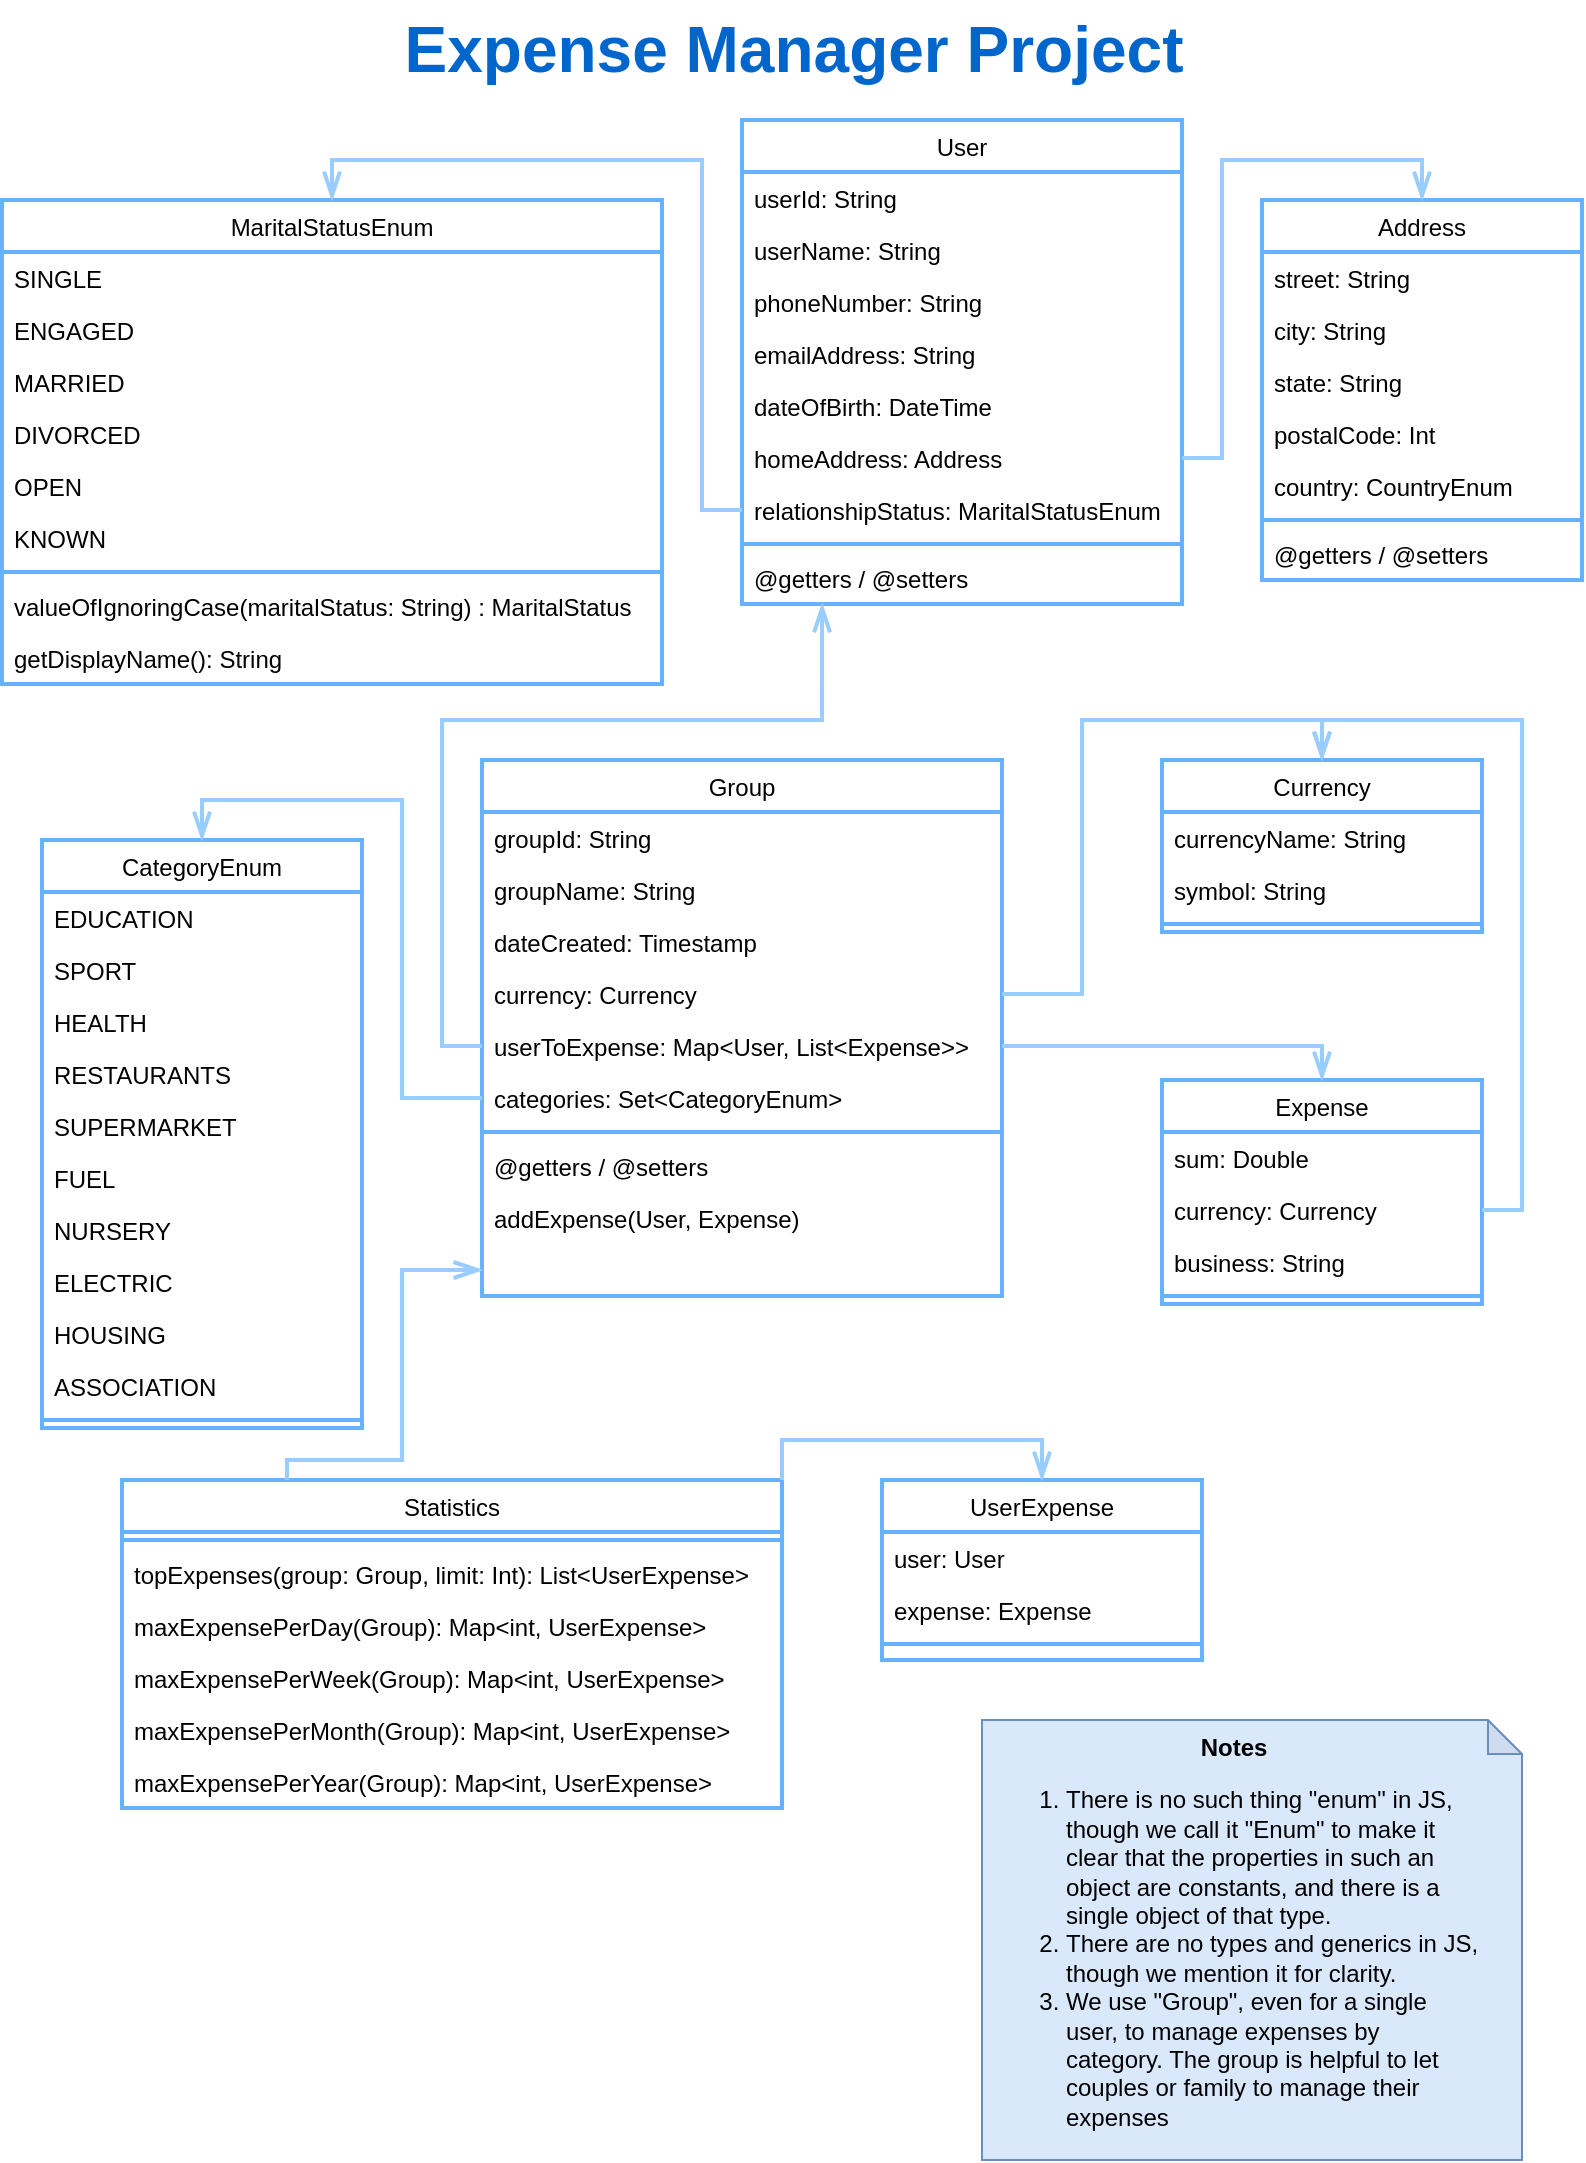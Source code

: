 <mxfile version="14.9.4" type="device"><diagram id="C5RBs43oDa-KdzZeNtuy" name="Page-1"><mxGraphModel dx="1422" dy="762" grid="1" gridSize="10" guides="1" tooltips="1" connect="1" arrows="1" fold="1" page="1" pageScale="1" pageWidth="827" pageHeight="1169" math="0" shadow="0"><root><mxCell id="WIyWlLk6GJQsqaUBKTNV-0"/><mxCell id="WIyWlLk6GJQsqaUBKTNV-1" parent="WIyWlLk6GJQsqaUBKTNV-0"/><mxCell id="zkfFHV4jXpPFQw0GAbJ--0" value="User" style="swimlane;fontStyle=0;align=center;verticalAlign=top;childLayout=stackLayout;horizontal=1;startSize=26;horizontalStack=0;resizeParent=1;resizeLast=0;collapsible=1;marginBottom=0;rounded=0;shadow=0;strokeWidth=2;strokeColor=#66B2FF;" parent="WIyWlLk6GJQsqaUBKTNV-1" vertex="1"><mxGeometry x="389" y="100" width="220" height="242" as="geometry"><mxRectangle x="230" y="140" width="160" height="26" as="alternateBounds"/></mxGeometry></mxCell><mxCell id="zkfFHV4jXpPFQw0GAbJ--1" value="userId: String" style="text;align=left;verticalAlign=top;spacingLeft=4;spacingRight=4;overflow=hidden;rotatable=0;points=[[0,0.5],[1,0.5]];portConstraint=eastwest;" parent="zkfFHV4jXpPFQw0GAbJ--0" vertex="1"><mxGeometry y="26" width="220" height="26" as="geometry"/></mxCell><mxCell id="68LE2zgEi4ly3qIG1jDK-1" value="userName: String" style="text;align=left;verticalAlign=top;spacingLeft=4;spacingRight=4;overflow=hidden;rotatable=0;points=[[0,0.5],[1,0.5]];portConstraint=eastwest;" vertex="1" parent="zkfFHV4jXpPFQw0GAbJ--0"><mxGeometry y="52" width="220" height="26" as="geometry"/></mxCell><mxCell id="zkfFHV4jXpPFQw0GAbJ--2" value="phoneNumber: String" style="text;align=left;verticalAlign=top;spacingLeft=4;spacingRight=4;overflow=hidden;rotatable=0;points=[[0,0.5],[1,0.5]];portConstraint=eastwest;rounded=0;shadow=0;html=0;" parent="zkfFHV4jXpPFQw0GAbJ--0" vertex="1"><mxGeometry y="78" width="220" height="26" as="geometry"/></mxCell><mxCell id="zkfFHV4jXpPFQw0GAbJ--3" value="emailAddress: String" style="text;align=left;verticalAlign=top;spacingLeft=4;spacingRight=4;overflow=hidden;rotatable=0;points=[[0,0.5],[1,0.5]];portConstraint=eastwest;rounded=0;shadow=0;html=0;" parent="zkfFHV4jXpPFQw0GAbJ--0" vertex="1"><mxGeometry y="104" width="220" height="26" as="geometry"/></mxCell><mxCell id="68LE2zgEi4ly3qIG1jDK-33" value="dateOfBirth: DateTime" style="text;align=left;verticalAlign=top;spacingLeft=4;spacingRight=4;overflow=hidden;rotatable=0;points=[[0,0.5],[1,0.5]];portConstraint=eastwest;rounded=0;shadow=0;html=0;" vertex="1" parent="zkfFHV4jXpPFQw0GAbJ--0"><mxGeometry y="130" width="220" height="26" as="geometry"/></mxCell><mxCell id="68LE2zgEi4ly3qIG1jDK-4" value="homeAddress: Address" style="text;align=left;verticalAlign=top;spacingLeft=4;spacingRight=4;overflow=hidden;rotatable=0;points=[[0,0.5],[1,0.5]];portConstraint=eastwest;rounded=0;shadow=0;html=0;" vertex="1" parent="zkfFHV4jXpPFQw0GAbJ--0"><mxGeometry y="156" width="220" height="26" as="geometry"/></mxCell><mxCell id="68LE2zgEi4ly3qIG1jDK-2" value="relationshipStatus: MaritalStatusEnum" style="text;align=left;verticalAlign=top;spacingLeft=4;spacingRight=4;overflow=hidden;rotatable=0;points=[[0,0.5],[1,0.5]];portConstraint=eastwest;rounded=0;shadow=0;html=0;" vertex="1" parent="zkfFHV4jXpPFQw0GAbJ--0"><mxGeometry y="182" width="220" height="26" as="geometry"/></mxCell><mxCell id="zkfFHV4jXpPFQw0GAbJ--4" value="" style="line;html=1;strokeWidth=2;align=left;verticalAlign=middle;spacingTop=-1;spacingLeft=3;spacingRight=3;rotatable=0;labelPosition=right;points=[];portConstraint=eastwest;strokeColor=#66B2FF;" parent="zkfFHV4jXpPFQw0GAbJ--0" vertex="1"><mxGeometry y="208" width="220" height="8" as="geometry"/></mxCell><mxCell id="zkfFHV4jXpPFQw0GAbJ--5" value="@getters / @setters" style="text;align=left;verticalAlign=top;spacingLeft=4;spacingRight=4;overflow=hidden;rotatable=0;points=[[0,0.5],[1,0.5]];portConstraint=eastwest;" parent="zkfFHV4jXpPFQw0GAbJ--0" vertex="1"><mxGeometry y="216" width="220" height="26" as="geometry"/></mxCell><mxCell id="zkfFHV4jXpPFQw0GAbJ--6" value="MaritalStatusEnum" style="swimlane;fontStyle=0;align=center;verticalAlign=top;childLayout=stackLayout;horizontal=1;startSize=26;horizontalStack=0;resizeParent=1;resizeLast=0;collapsible=1;marginBottom=0;rounded=0;shadow=0;strokeWidth=2;strokeColor=#66B2FF;" parent="WIyWlLk6GJQsqaUBKTNV-1" vertex="1"><mxGeometry x="19" y="140" width="330" height="242" as="geometry"><mxRectangle x="130" y="380" width="160" height="26" as="alternateBounds"/></mxGeometry></mxCell><mxCell id="zkfFHV4jXpPFQw0GAbJ--7" value="SINGLE" style="text;align=left;verticalAlign=top;spacingLeft=4;spacingRight=4;overflow=hidden;rotatable=0;points=[[0,0.5],[1,0.5]];portConstraint=eastwest;" parent="zkfFHV4jXpPFQw0GAbJ--6" vertex="1"><mxGeometry y="26" width="330" height="26" as="geometry"/></mxCell><mxCell id="zkfFHV4jXpPFQw0GAbJ--8" value="ENGAGED" style="text;align=left;verticalAlign=top;spacingLeft=4;spacingRight=4;overflow=hidden;rotatable=0;points=[[0,0.5],[1,0.5]];portConstraint=eastwest;rounded=0;shadow=0;html=0;" parent="zkfFHV4jXpPFQw0GAbJ--6" vertex="1"><mxGeometry y="52" width="330" height="26" as="geometry"/></mxCell><mxCell id="68LE2zgEi4ly3qIG1jDK-7" value="MARRIED" style="text;align=left;verticalAlign=top;spacingLeft=4;spacingRight=4;overflow=hidden;rotatable=0;points=[[0,0.5],[1,0.5]];portConstraint=eastwest;rounded=0;shadow=0;html=0;" vertex="1" parent="zkfFHV4jXpPFQw0GAbJ--6"><mxGeometry y="78" width="330" height="26" as="geometry"/></mxCell><mxCell id="68LE2zgEi4ly3qIG1jDK-8" value="DIVORCED" style="text;align=left;verticalAlign=top;spacingLeft=4;spacingRight=4;overflow=hidden;rotatable=0;points=[[0,0.5],[1,0.5]];portConstraint=eastwest;rounded=0;shadow=0;html=0;" vertex="1" parent="zkfFHV4jXpPFQw0GAbJ--6"><mxGeometry y="104" width="330" height="26" as="geometry"/></mxCell><mxCell id="68LE2zgEi4ly3qIG1jDK-9" value="OPEN" style="text;align=left;verticalAlign=top;spacingLeft=4;spacingRight=4;overflow=hidden;rotatable=0;points=[[0,0.5],[1,0.5]];portConstraint=eastwest;rounded=0;shadow=0;html=0;" vertex="1" parent="zkfFHV4jXpPFQw0GAbJ--6"><mxGeometry y="130" width="330" height="26" as="geometry"/></mxCell><mxCell id="68LE2zgEi4ly3qIG1jDK-10" value="KNOWN" style="text;align=left;verticalAlign=top;spacingLeft=4;spacingRight=4;overflow=hidden;rotatable=0;points=[[0,0.5],[1,0.5]];portConstraint=eastwest;rounded=0;shadow=0;html=0;" vertex="1" parent="zkfFHV4jXpPFQw0GAbJ--6"><mxGeometry y="156" width="330" height="26" as="geometry"/></mxCell><mxCell id="zkfFHV4jXpPFQw0GAbJ--9" value="" style="line;html=1;strokeWidth=2;align=left;verticalAlign=middle;spacingTop=-1;spacingLeft=3;spacingRight=3;rotatable=0;labelPosition=right;points=[];portConstraint=eastwest;strokeColor=#66B2FF;" parent="zkfFHV4jXpPFQw0GAbJ--6" vertex="1"><mxGeometry y="182" width="330" height="8" as="geometry"/></mxCell><mxCell id="68LE2zgEi4ly3qIG1jDK-6" value="valueOfIgnoringCase(maritalStatus: String) : MaritalStatus" style="text;align=left;verticalAlign=top;spacingLeft=4;spacingRight=4;overflow=hidden;rotatable=0;points=[[0,0.5],[1,0.5]];portConstraint=eastwest;rounded=0;shadow=0;html=0;" vertex="1" parent="zkfFHV4jXpPFQw0GAbJ--6"><mxGeometry y="190" width="330" height="26" as="geometry"/></mxCell><mxCell id="68LE2zgEi4ly3qIG1jDK-11" value="getDisplayName(): String" style="text;align=left;verticalAlign=top;spacingLeft=4;spacingRight=4;overflow=hidden;rotatable=0;points=[[0,0.5],[1,0.5]];portConstraint=eastwest;rounded=0;shadow=0;html=0;" vertex="1" parent="zkfFHV4jXpPFQw0GAbJ--6"><mxGeometry y="216" width="330" height="26" as="geometry"/></mxCell><mxCell id="zkfFHV4jXpPFQw0GAbJ--13" value="Currency" style="swimlane;fontStyle=0;align=center;verticalAlign=top;childLayout=stackLayout;horizontal=1;startSize=26;horizontalStack=0;resizeParent=1;resizeLast=0;collapsible=1;marginBottom=0;rounded=0;shadow=0;strokeWidth=2;strokeColor=#66B2FF;" parent="WIyWlLk6GJQsqaUBKTNV-1" vertex="1"><mxGeometry x="599" y="420" width="160" height="86" as="geometry"><mxRectangle x="340" y="380" width="170" height="26" as="alternateBounds"/></mxGeometry></mxCell><mxCell id="zkfFHV4jXpPFQw0GAbJ--14" value="currencyName: String" style="text;align=left;verticalAlign=top;spacingLeft=4;spacingRight=4;overflow=hidden;rotatable=0;points=[[0,0.5],[1,0.5]];portConstraint=eastwest;" parent="zkfFHV4jXpPFQw0GAbJ--13" vertex="1"><mxGeometry y="26" width="160" height="26" as="geometry"/></mxCell><mxCell id="68LE2zgEi4ly3qIG1jDK-22" value="symbol: String" style="text;align=left;verticalAlign=top;spacingLeft=4;spacingRight=4;overflow=hidden;rotatable=0;points=[[0,0.5],[1,0.5]];portConstraint=eastwest;" vertex="1" parent="zkfFHV4jXpPFQw0GAbJ--13"><mxGeometry y="52" width="160" height="26" as="geometry"/></mxCell><mxCell id="zkfFHV4jXpPFQw0GAbJ--15" value="" style="line;html=1;strokeWidth=2;align=left;verticalAlign=middle;spacingTop=-1;spacingLeft=3;spacingRight=3;rotatable=0;labelPosition=right;points=[];portConstraint=eastwest;strokeColor=#66B2FF;" parent="zkfFHV4jXpPFQw0GAbJ--13" vertex="1"><mxGeometry y="78" width="160" height="8" as="geometry"/></mxCell><mxCell id="zkfFHV4jXpPFQw0GAbJ--17" value="Address" style="swimlane;fontStyle=0;align=center;verticalAlign=top;childLayout=stackLayout;horizontal=1;startSize=26;horizontalStack=0;resizeParent=1;resizeLast=0;collapsible=1;marginBottom=0;rounded=0;shadow=0;strokeWidth=2;strokeColor=#66B2FF;" parent="WIyWlLk6GJQsqaUBKTNV-1" vertex="1"><mxGeometry x="649" y="140" width="160" height="190" as="geometry"><mxRectangle x="550" y="140" width="160" height="26" as="alternateBounds"/></mxGeometry></mxCell><mxCell id="zkfFHV4jXpPFQw0GAbJ--18" value="street: String" style="text;align=left;verticalAlign=top;spacingLeft=4;spacingRight=4;overflow=hidden;rotatable=0;points=[[0,0.5],[1,0.5]];portConstraint=eastwest;" parent="zkfFHV4jXpPFQw0GAbJ--17" vertex="1"><mxGeometry y="26" width="160" height="26" as="geometry"/></mxCell><mxCell id="zkfFHV4jXpPFQw0GAbJ--19" value="city: String" style="text;align=left;verticalAlign=top;spacingLeft=4;spacingRight=4;overflow=hidden;rotatable=0;points=[[0,0.5],[1,0.5]];portConstraint=eastwest;rounded=0;shadow=0;html=0;" parent="zkfFHV4jXpPFQw0GAbJ--17" vertex="1"><mxGeometry y="52" width="160" height="26" as="geometry"/></mxCell><mxCell id="zkfFHV4jXpPFQw0GAbJ--20" value="state: String" style="text;align=left;verticalAlign=top;spacingLeft=4;spacingRight=4;overflow=hidden;rotatable=0;points=[[0,0.5],[1,0.5]];portConstraint=eastwest;rounded=0;shadow=0;html=0;" parent="zkfFHV4jXpPFQw0GAbJ--17" vertex="1"><mxGeometry y="78" width="160" height="26" as="geometry"/></mxCell><mxCell id="zkfFHV4jXpPFQw0GAbJ--21" value="postalCode: Int" style="text;align=left;verticalAlign=top;spacingLeft=4;spacingRight=4;overflow=hidden;rotatable=0;points=[[0,0.5],[1,0.5]];portConstraint=eastwest;rounded=0;shadow=0;html=0;" parent="zkfFHV4jXpPFQw0GAbJ--17" vertex="1"><mxGeometry y="104" width="160" height="26" as="geometry"/></mxCell><mxCell id="zkfFHV4jXpPFQw0GAbJ--22" value="country: CountryEnum" style="text;align=left;verticalAlign=top;spacingLeft=4;spacingRight=4;overflow=hidden;rotatable=0;points=[[0,0.5],[1,0.5]];portConstraint=eastwest;rounded=0;shadow=0;html=0;" parent="zkfFHV4jXpPFQw0GAbJ--17" vertex="1"><mxGeometry y="130" width="160" height="26" as="geometry"/></mxCell><mxCell id="zkfFHV4jXpPFQw0GAbJ--23" value="" style="line;html=1;strokeWidth=2;align=left;verticalAlign=middle;spacingTop=-1;spacingLeft=3;spacingRight=3;rotatable=0;labelPosition=right;points=[];portConstraint=eastwest;strokeColor=#66B2FF;" parent="zkfFHV4jXpPFQw0GAbJ--17" vertex="1"><mxGeometry y="156" width="160" height="8" as="geometry"/></mxCell><mxCell id="zkfFHV4jXpPFQw0GAbJ--24" value="@getters / @setters" style="text;align=left;verticalAlign=top;spacingLeft=4;spacingRight=4;overflow=hidden;rotatable=0;points=[[0,0.5],[1,0.5]];portConstraint=eastwest;" parent="zkfFHV4jXpPFQw0GAbJ--17" vertex="1"><mxGeometry y="164" width="160" height="26" as="geometry"/></mxCell><mxCell id="68LE2zgEi4ly3qIG1jDK-5" style="edgeStyle=orthogonalEdgeStyle;rounded=0;orthogonalLoop=1;jettySize=auto;html=1;entryX=0.5;entryY=0;entryDx=0;entryDy=0;endArrow=openThin;endFill=0;endSize=10;strokeColor=#99CCFF;strokeWidth=2;" edge="1" parent="WIyWlLk6GJQsqaUBKTNV-1" source="68LE2zgEi4ly3qIG1jDK-4" target="zkfFHV4jXpPFQw0GAbJ--17"><mxGeometry relative="1" as="geometry"/></mxCell><mxCell id="68LE2zgEi4ly3qIG1jDK-13" style="edgeStyle=orthogonalEdgeStyle;rounded=0;orthogonalLoop=1;jettySize=auto;html=1;entryX=0.5;entryY=0;entryDx=0;entryDy=0;exitX=0;exitY=0.5;exitDx=0;exitDy=0;endArrow=openThin;endFill=0;endSize=10;strokeColor=#99CCFF;strokeWidth=2;" edge="1" parent="WIyWlLk6GJQsqaUBKTNV-1" source="68LE2zgEi4ly3qIG1jDK-2" target="zkfFHV4jXpPFQw0GAbJ--6"><mxGeometry relative="1" as="geometry"><mxPoint x="619" y="253" as="sourcePoint"/><mxPoint x="739" y="110" as="targetPoint"/></mxGeometry></mxCell><mxCell id="68LE2zgEi4ly3qIG1jDK-23" value="Group" style="swimlane;fontStyle=0;align=center;verticalAlign=top;childLayout=stackLayout;horizontal=1;startSize=26;horizontalStack=0;resizeParent=1;resizeLast=0;collapsible=1;marginBottom=0;rounded=0;shadow=0;strokeWidth=2;strokeColor=#66B2FF;" vertex="1" parent="WIyWlLk6GJQsqaUBKTNV-1"><mxGeometry x="259" y="420" width="260" height="268" as="geometry"><mxRectangle x="550" y="140" width="160" height="26" as="alternateBounds"/></mxGeometry></mxCell><mxCell id="68LE2zgEi4ly3qIG1jDK-24" value="groupId: String" style="text;align=left;verticalAlign=top;spacingLeft=4;spacingRight=4;overflow=hidden;rotatable=0;points=[[0,0.5],[1,0.5]];portConstraint=eastwest;" vertex="1" parent="68LE2zgEi4ly3qIG1jDK-23"><mxGeometry y="26" width="260" height="26" as="geometry"/></mxCell><mxCell id="68LE2zgEi4ly3qIG1jDK-25" value="groupName: String" style="text;align=left;verticalAlign=top;spacingLeft=4;spacingRight=4;overflow=hidden;rotatable=0;points=[[0,0.5],[1,0.5]];portConstraint=eastwest;rounded=0;shadow=0;html=0;" vertex="1" parent="68LE2zgEi4ly3qIG1jDK-23"><mxGeometry y="52" width="260" height="26" as="geometry"/></mxCell><mxCell id="68LE2zgEi4ly3qIG1jDK-26" value="dateCreated: Timestamp" style="text;align=left;verticalAlign=top;spacingLeft=4;spacingRight=4;overflow=hidden;rotatable=0;points=[[0,0.5],[1,0.5]];portConstraint=eastwest;rounded=0;shadow=0;html=0;" vertex="1" parent="68LE2zgEi4ly3qIG1jDK-23"><mxGeometry y="78" width="260" height="26" as="geometry"/></mxCell><mxCell id="68LE2zgEi4ly3qIG1jDK-27" value="currency: Currency" style="text;align=left;verticalAlign=top;spacingLeft=4;spacingRight=4;overflow=hidden;rotatable=0;points=[[0,0.5],[1,0.5]];portConstraint=eastwest;rounded=0;shadow=0;html=0;" vertex="1" parent="68LE2zgEi4ly3qIG1jDK-23"><mxGeometry y="104" width="260" height="26" as="geometry"/></mxCell><mxCell id="68LE2zgEi4ly3qIG1jDK-31" value="userToExpense: Map&lt;User, List&lt;Expense&gt;&gt;" style="text;align=left;verticalAlign=top;spacingLeft=4;spacingRight=4;overflow=hidden;rotatable=0;points=[[0,0.5],[1,0.5]];portConstraint=eastwest;rounded=0;shadow=0;html=0;" vertex="1" parent="68LE2zgEi4ly3qIG1jDK-23"><mxGeometry y="130" width="260" height="26" as="geometry"/></mxCell><mxCell id="68LE2zgEi4ly3qIG1jDK-32" value="categories: Set&lt;CategoryEnum&gt;" style="text;align=left;verticalAlign=top;spacingLeft=4;spacingRight=4;overflow=hidden;rotatable=0;points=[[0,0.5],[1,0.5]];portConstraint=eastwest;rounded=0;shadow=0;html=0;" vertex="1" parent="68LE2zgEi4ly3qIG1jDK-23"><mxGeometry y="156" width="260" height="26" as="geometry"/></mxCell><mxCell id="68LE2zgEi4ly3qIG1jDK-29" value="" style="line;html=1;strokeWidth=2;align=left;verticalAlign=middle;spacingTop=-1;spacingLeft=3;spacingRight=3;rotatable=0;labelPosition=right;points=[];portConstraint=eastwest;strokeColor=#66B2FF;" vertex="1" parent="68LE2zgEi4ly3qIG1jDK-23"><mxGeometry y="182" width="260" height="8" as="geometry"/></mxCell><mxCell id="68LE2zgEi4ly3qIG1jDK-30" value="@getters / @setters" style="text;align=left;verticalAlign=top;spacingLeft=4;spacingRight=4;overflow=hidden;rotatable=0;points=[[0,0.5],[1,0.5]];portConstraint=eastwest;" vertex="1" parent="68LE2zgEi4ly3qIG1jDK-23"><mxGeometry y="190" width="260" height="26" as="geometry"/></mxCell><mxCell id="68LE2zgEi4ly3qIG1jDK-74" value="addExpense(User, Expense)" style="text;align=left;verticalAlign=top;spacingLeft=4;spacingRight=4;overflow=hidden;rotatable=0;points=[[0,0.5],[1,0.5]];portConstraint=eastwest;" vertex="1" parent="68LE2zgEi4ly3qIG1jDK-23"><mxGeometry y="216" width="260" height="26" as="geometry"/></mxCell><mxCell id="68LE2zgEi4ly3qIG1jDK-78" value="  " style="text;align=left;verticalAlign=top;spacingLeft=4;spacingRight=4;overflow=hidden;rotatable=0;points=[[0,0.5],[1,0.5]];portConstraint=eastwest;" vertex="1" parent="68LE2zgEi4ly3qIG1jDK-23"><mxGeometry y="242" width="260" height="26" as="geometry"/></mxCell><mxCell id="68LE2zgEi4ly3qIG1jDK-34" value="CategoryEnum" style="swimlane;fontStyle=0;align=center;verticalAlign=top;childLayout=stackLayout;horizontal=1;startSize=26;horizontalStack=0;resizeParent=1;resizeLast=0;collapsible=1;marginBottom=0;rounded=0;shadow=0;strokeWidth=2;strokeColor=#66B2FF;" vertex="1" parent="WIyWlLk6GJQsqaUBKTNV-1"><mxGeometry x="39" y="460" width="160" height="294" as="geometry"><mxRectangle x="340" y="380" width="170" height="26" as="alternateBounds"/></mxGeometry></mxCell><mxCell id="68LE2zgEi4ly3qIG1jDK-35" value="EDUCATION" style="text;align=left;verticalAlign=top;spacingLeft=4;spacingRight=4;overflow=hidden;rotatable=0;points=[[0,0.5],[1,0.5]];portConstraint=eastwest;" vertex="1" parent="68LE2zgEi4ly3qIG1jDK-34"><mxGeometry y="26" width="160" height="26" as="geometry"/></mxCell><mxCell id="68LE2zgEi4ly3qIG1jDK-36" value="SPORT" style="text;align=left;verticalAlign=top;spacingLeft=4;spacingRight=4;overflow=hidden;rotatable=0;points=[[0,0.5],[1,0.5]];portConstraint=eastwest;" vertex="1" parent="68LE2zgEi4ly3qIG1jDK-34"><mxGeometry y="52" width="160" height="26" as="geometry"/></mxCell><mxCell id="68LE2zgEi4ly3qIG1jDK-40" value="HEALTH" style="text;align=left;verticalAlign=top;spacingLeft=4;spacingRight=4;overflow=hidden;rotatable=0;points=[[0,0.5],[1,0.5]];portConstraint=eastwest;" vertex="1" parent="68LE2zgEi4ly3qIG1jDK-34"><mxGeometry y="78" width="160" height="26" as="geometry"/></mxCell><mxCell id="68LE2zgEi4ly3qIG1jDK-39" value="RESTAURANTS" style="text;align=left;verticalAlign=top;spacingLeft=4;spacingRight=4;overflow=hidden;rotatable=0;points=[[0,0.5],[1,0.5]];portConstraint=eastwest;" vertex="1" parent="68LE2zgEi4ly3qIG1jDK-34"><mxGeometry y="104" width="160" height="26" as="geometry"/></mxCell><mxCell id="68LE2zgEi4ly3qIG1jDK-44" value="SUPERMARKET" style="text;align=left;verticalAlign=top;spacingLeft=4;spacingRight=4;overflow=hidden;rotatable=0;points=[[0,0.5],[1,0.5]];portConstraint=eastwest;" vertex="1" parent="68LE2zgEi4ly3qIG1jDK-34"><mxGeometry y="130" width="160" height="26" as="geometry"/></mxCell><mxCell id="68LE2zgEi4ly3qIG1jDK-42" value="FUEL" style="text;align=left;verticalAlign=top;spacingLeft=4;spacingRight=4;overflow=hidden;rotatable=0;points=[[0,0.5],[1,0.5]];portConstraint=eastwest;" vertex="1" parent="68LE2zgEi4ly3qIG1jDK-34"><mxGeometry y="156" width="160" height="26" as="geometry"/></mxCell><mxCell id="68LE2zgEi4ly3qIG1jDK-43" value="NURSERY" style="text;align=left;verticalAlign=top;spacingLeft=4;spacingRight=4;overflow=hidden;rotatable=0;points=[[0,0.5],[1,0.5]];portConstraint=eastwest;" vertex="1" parent="68LE2zgEi4ly3qIG1jDK-34"><mxGeometry y="182" width="160" height="26" as="geometry"/></mxCell><mxCell id="68LE2zgEi4ly3qIG1jDK-41" value="ELECTRIC" style="text;align=left;verticalAlign=top;spacingLeft=4;spacingRight=4;overflow=hidden;rotatable=0;points=[[0,0.5],[1,0.5]];portConstraint=eastwest;" vertex="1" parent="68LE2zgEi4ly3qIG1jDK-34"><mxGeometry y="208" width="160" height="26" as="geometry"/></mxCell><mxCell id="68LE2zgEi4ly3qIG1jDK-45" value="HOUSING" style="text;align=left;verticalAlign=top;spacingLeft=4;spacingRight=4;overflow=hidden;rotatable=0;points=[[0,0.5],[1,0.5]];portConstraint=eastwest;" vertex="1" parent="68LE2zgEi4ly3qIG1jDK-34"><mxGeometry y="234" width="160" height="26" as="geometry"/></mxCell><mxCell id="68LE2zgEi4ly3qIG1jDK-46" value="ASSOCIATION" style="text;align=left;verticalAlign=top;spacingLeft=4;spacingRight=4;overflow=hidden;rotatable=0;points=[[0,0.5],[1,0.5]];portConstraint=eastwest;" vertex="1" parent="68LE2zgEi4ly3qIG1jDK-34"><mxGeometry y="260" width="160" height="26" as="geometry"/></mxCell><mxCell id="68LE2zgEi4ly3qIG1jDK-37" value="" style="line;html=1;strokeWidth=2;align=left;verticalAlign=middle;spacingTop=-1;spacingLeft=3;spacingRight=3;rotatable=0;labelPosition=right;points=[];portConstraint=eastwest;strokeColor=#66B2FF;" vertex="1" parent="68LE2zgEi4ly3qIG1jDK-34"><mxGeometry y="286" width="160" height="8" as="geometry"/></mxCell><mxCell id="68LE2zgEi4ly3qIG1jDK-38" value="&lt;div style=&quot;text-align: center&quot;&gt;&lt;b&gt;Notes&lt;/b&gt;&lt;/div&gt;&lt;ol&gt;&lt;li&gt;There is no such thing &quot;enum&quot; in JS, though we call it &quot;Enum&quot; to make it clear that the properties in such an object are constants, and there is a single object of that type.&lt;/li&gt;&lt;li&gt;There are no types and generics in JS, though we mention it for clarity.&lt;/li&gt;&lt;li&gt;We use &quot;Group&quot;, even for a single user, to manage expenses by category. The group is helpful to let couples or family to manage their expenses&lt;/li&gt;&lt;/ol&gt;" style="shape=note;whiteSpace=wrap;html=1;backgroundOutline=1;darkOpacity=0.05;size=17;align=left;labelPosition=center;verticalLabelPosition=middle;verticalAlign=top;labelBorderColor=none;labelBackgroundColor=none;spacingRight=20;fillColor=#dae8fc;strokeColor=#6c8ebf;spacingBottom=20;" vertex="1" parent="WIyWlLk6GJQsqaUBKTNV-1"><mxGeometry x="509" y="900" width="270" height="220" as="geometry"/></mxCell><mxCell id="68LE2zgEi4ly3qIG1jDK-47" style="edgeStyle=orthogonalEdgeStyle;rounded=0;orthogonalLoop=1;jettySize=auto;html=1;entryX=0.182;entryY=1;entryDx=0;entryDy=0;exitX=0;exitY=0.5;exitDx=0;exitDy=0;endArrow=openThin;endFill=0;endSize=10;entryPerimeter=0;strokeColor=#99CCFF;strokeWidth=2;" edge="1" parent="WIyWlLk6GJQsqaUBKTNV-1" source="68LE2zgEi4ly3qIG1jDK-31" target="zkfFHV4jXpPFQw0GAbJ--5"><mxGeometry relative="1" as="geometry"><mxPoint x="399" y="305" as="sourcePoint"/><mxPoint x="194" y="150" as="targetPoint"/><Array as="points"><mxPoint x="239" y="563"/><mxPoint x="239" y="400"/><mxPoint x="429" y="400"/></Array></mxGeometry></mxCell><mxCell id="68LE2zgEi4ly3qIG1jDK-48" style="edgeStyle=orthogonalEdgeStyle;rounded=0;orthogonalLoop=1;jettySize=auto;html=1;exitX=0;exitY=0.5;exitDx=0;exitDy=0;endArrow=openThin;endFill=0;endSize=10;entryX=0.5;entryY=0;entryDx=0;entryDy=0;strokeColor=#99CCFF;strokeWidth=2;" edge="1" parent="WIyWlLk6GJQsqaUBKTNV-1" source="68LE2zgEi4ly3qIG1jDK-32" target="68LE2zgEi4ly3qIG1jDK-34"><mxGeometry relative="1" as="geometry"><mxPoint x="289" y="599" as="sourcePoint"/><mxPoint x="149" y="420" as="targetPoint"/><Array as="points"><mxPoint x="219" y="589"/><mxPoint x="219" y="440"/><mxPoint x="119" y="440"/></Array></mxGeometry></mxCell><mxCell id="68LE2zgEi4ly3qIG1jDK-50" value="Expense" style="swimlane;fontStyle=0;align=center;verticalAlign=top;childLayout=stackLayout;horizontal=1;startSize=26;horizontalStack=0;resizeParent=1;resizeLast=0;collapsible=1;marginBottom=0;rounded=0;shadow=0;strokeWidth=2;strokeColor=#66B2FF;" vertex="1" parent="WIyWlLk6GJQsqaUBKTNV-1"><mxGeometry x="599" y="580" width="160" height="112" as="geometry"><mxRectangle x="340" y="380" width="170" height="26" as="alternateBounds"/></mxGeometry></mxCell><mxCell id="68LE2zgEi4ly3qIG1jDK-51" value="sum: Double" style="text;align=left;verticalAlign=top;spacingLeft=4;spacingRight=4;overflow=hidden;rotatable=0;points=[[0,0.5],[1,0.5]];portConstraint=eastwest;" vertex="1" parent="68LE2zgEi4ly3qIG1jDK-50"><mxGeometry y="26" width="160" height="26" as="geometry"/></mxCell><mxCell id="68LE2zgEi4ly3qIG1jDK-52" value="currency: Currency" style="text;align=left;verticalAlign=top;spacingLeft=4;spacingRight=4;overflow=hidden;rotatable=0;points=[[0,0.5],[1,0.5]];portConstraint=eastwest;" vertex="1" parent="68LE2zgEi4ly3qIG1jDK-50"><mxGeometry y="52" width="160" height="26" as="geometry"/></mxCell><mxCell id="68LE2zgEi4ly3qIG1jDK-59" value="business: String" style="text;align=left;verticalAlign=top;spacingLeft=4;spacingRight=4;overflow=hidden;rotatable=0;points=[[0,0.5],[1,0.5]];portConstraint=eastwest;" vertex="1" parent="68LE2zgEi4ly3qIG1jDK-50"><mxGeometry y="78" width="160" height="26" as="geometry"/></mxCell><mxCell id="68LE2zgEi4ly3qIG1jDK-53" value="" style="line;html=1;strokeWidth=2;align=left;verticalAlign=middle;spacingTop=-1;spacingLeft=3;spacingRight=3;rotatable=0;labelPosition=right;points=[];portConstraint=eastwest;strokeColor=#66B2FF;" vertex="1" parent="68LE2zgEi4ly3qIG1jDK-50"><mxGeometry y="104" width="160" height="8" as="geometry"/></mxCell><mxCell id="68LE2zgEi4ly3qIG1jDK-54" style="edgeStyle=orthogonalEdgeStyle;rounded=0;orthogonalLoop=1;jettySize=auto;html=1;entryX=0.5;entryY=0;entryDx=0;entryDy=0;exitX=1;exitY=0.5;exitDx=0;exitDy=0;endArrow=openThin;endFill=0;endSize=10;strokeColor=#99CCFF;strokeWidth=2;" edge="1" parent="WIyWlLk6GJQsqaUBKTNV-1" source="68LE2zgEi4ly3qIG1jDK-31" target="68LE2zgEi4ly3qIG1jDK-50"><mxGeometry relative="1" as="geometry"><mxPoint x="249" y="625" as="sourcePoint"/><mxPoint x="129" y="470" as="targetPoint"/><Array as="points"><mxPoint x="679" y="563"/></Array></mxGeometry></mxCell><mxCell id="68LE2zgEi4ly3qIG1jDK-56" style="edgeStyle=orthogonalEdgeStyle;rounded=0;orthogonalLoop=1;jettySize=auto;html=1;entryX=0.5;entryY=0;entryDx=0;entryDy=0;exitX=1;exitY=0.5;exitDx=0;exitDy=0;endArrow=openThin;endFill=0;endSize=10;strokeColor=#99CCFF;strokeWidth=2;" edge="1" parent="WIyWlLk6GJQsqaUBKTNV-1" source="68LE2zgEi4ly3qIG1jDK-52" target="zkfFHV4jXpPFQw0GAbJ--13"><mxGeometry relative="1" as="geometry"><mxPoint x="529" y="547" as="sourcePoint"/><mxPoint x="649" y="430" as="targetPoint"/></mxGeometry></mxCell><mxCell id="68LE2zgEi4ly3qIG1jDK-58" style="edgeStyle=orthogonalEdgeStyle;rounded=0;orthogonalLoop=1;jettySize=auto;html=1;entryX=0.5;entryY=0;entryDx=0;entryDy=0;exitX=1;exitY=0.5;exitDx=0;exitDy=0;endArrow=openThin;endFill=0;endSize=10;strokeColor=#99CCFF;strokeWidth=2;" edge="1" parent="WIyWlLk6GJQsqaUBKTNV-1" source="68LE2zgEi4ly3qIG1jDK-27" target="zkfFHV4jXpPFQw0GAbJ--13"><mxGeometry relative="1" as="geometry"><mxPoint x="509" y="573" as="sourcePoint"/><mxPoint x="679" y="590" as="targetPoint"/><Array as="points"><mxPoint x="559" y="537"/><mxPoint x="559" y="400"/><mxPoint x="679" y="400"/></Array></mxGeometry></mxCell><mxCell id="68LE2zgEi4ly3qIG1jDK-60" value="Statistics" style="swimlane;fontStyle=0;align=center;verticalAlign=top;childLayout=stackLayout;horizontal=1;startSize=26;horizontalStack=0;resizeParent=1;resizeLast=0;collapsible=1;marginBottom=0;rounded=0;shadow=0;strokeWidth=2;strokeColor=#66B2FF;" vertex="1" parent="WIyWlLk6GJQsqaUBKTNV-1"><mxGeometry x="79" y="780" width="330" height="164" as="geometry"><mxRectangle x="340" y="380" width="170" height="26" as="alternateBounds"/></mxGeometry></mxCell><mxCell id="68LE2zgEi4ly3qIG1jDK-64" value="" style="line;html=1;strokeWidth=2;align=left;verticalAlign=middle;spacingTop=-1;spacingLeft=3;spacingRight=3;rotatable=0;labelPosition=right;points=[];portConstraint=eastwest;strokeColor=#66B2FF;" vertex="1" parent="68LE2zgEi4ly3qIG1jDK-60"><mxGeometry y="26" width="330" height="8" as="geometry"/></mxCell><mxCell id="68LE2zgEi4ly3qIG1jDK-63" value="topExpenses(group: Group, limit: Int): List&lt;UserExpense&gt;" style="text;align=left;verticalAlign=top;spacingLeft=4;spacingRight=4;overflow=hidden;rotatable=0;points=[[0,0.5],[1,0.5]];portConstraint=eastwest;" vertex="1" parent="68LE2zgEi4ly3qIG1jDK-60"><mxGeometry y="34" width="330" height="26" as="geometry"/></mxCell><mxCell id="68LE2zgEi4ly3qIG1jDK-62" value="maxExpensePerDay(Group): Map&lt;int, UserExpense&gt;" style="text;align=left;verticalAlign=top;spacingLeft=4;spacingRight=4;overflow=hidden;rotatable=0;points=[[0,0.5],[1,0.5]];portConstraint=eastwest;" vertex="1" parent="68LE2zgEi4ly3qIG1jDK-60"><mxGeometry y="60" width="330" height="26" as="geometry"/></mxCell><mxCell id="68LE2zgEi4ly3qIG1jDK-70" value="maxExpensePerWeek(Group): Map&lt;int, UserExpense&gt;" style="text;align=left;verticalAlign=top;spacingLeft=4;spacingRight=4;overflow=hidden;rotatable=0;points=[[0,0.5],[1,0.5]];portConstraint=eastwest;" vertex="1" parent="68LE2zgEi4ly3qIG1jDK-60"><mxGeometry y="86" width="330" height="26" as="geometry"/></mxCell><mxCell id="68LE2zgEi4ly3qIG1jDK-71" value="maxExpensePerMonth(Group): Map&lt;int, UserExpense&gt;" style="text;align=left;verticalAlign=top;spacingLeft=4;spacingRight=4;overflow=hidden;rotatable=0;points=[[0,0.5],[1,0.5]];portConstraint=eastwest;" vertex="1" parent="68LE2zgEi4ly3qIG1jDK-60"><mxGeometry y="112" width="330" height="26" as="geometry"/></mxCell><mxCell id="68LE2zgEi4ly3qIG1jDK-72" value="maxExpensePerYear(Group): Map&lt;int, UserExpense&gt;" style="text;align=left;verticalAlign=top;spacingLeft=4;spacingRight=4;overflow=hidden;rotatable=0;points=[[0,0.5],[1,0.5]];portConstraint=eastwest;" vertex="1" parent="68LE2zgEi4ly3qIG1jDK-60"><mxGeometry y="138" width="330" height="26" as="geometry"/></mxCell><mxCell id="68LE2zgEi4ly3qIG1jDK-65" value="UserExpense" style="swimlane;fontStyle=0;align=center;verticalAlign=top;childLayout=stackLayout;horizontal=1;startSize=26;horizontalStack=0;resizeParent=1;resizeLast=0;collapsible=1;marginBottom=0;rounded=0;shadow=0;strokeWidth=2;strokeColor=#66B2FF;" vertex="1" parent="WIyWlLk6GJQsqaUBKTNV-1"><mxGeometry x="459" y="780" width="160" height="90" as="geometry"><mxRectangle x="340" y="380" width="170" height="26" as="alternateBounds"/></mxGeometry></mxCell><mxCell id="68LE2zgEi4ly3qIG1jDK-66" value="user: User" style="text;align=left;verticalAlign=top;spacingLeft=4;spacingRight=4;overflow=hidden;rotatable=0;points=[[0,0.5],[1,0.5]];portConstraint=eastwest;" vertex="1" parent="68LE2zgEi4ly3qIG1jDK-65"><mxGeometry y="26" width="160" height="26" as="geometry"/></mxCell><mxCell id="68LE2zgEi4ly3qIG1jDK-67" value="expense: Expense" style="text;align=left;verticalAlign=top;spacingLeft=4;spacingRight=4;overflow=hidden;rotatable=0;points=[[0,0.5],[1,0.5]];portConstraint=eastwest;" vertex="1" parent="68LE2zgEi4ly3qIG1jDK-65"><mxGeometry y="52" width="160" height="26" as="geometry"/></mxCell><mxCell id="68LE2zgEi4ly3qIG1jDK-69" value="" style="line;html=1;strokeWidth=2;align=left;verticalAlign=middle;spacingTop=-1;spacingLeft=3;spacingRight=3;rotatable=0;labelPosition=right;points=[];portConstraint=eastwest;strokeColor=#66B2FF;" vertex="1" parent="68LE2zgEi4ly3qIG1jDK-65"><mxGeometry y="78" width="160" height="8" as="geometry"/></mxCell><mxCell id="68LE2zgEi4ly3qIG1jDK-73" style="edgeStyle=orthogonalEdgeStyle;rounded=0;orthogonalLoop=1;jettySize=auto;html=1;entryX=0.5;entryY=0;entryDx=0;entryDy=0;exitX=1;exitY=0;exitDx=0;exitDy=0;endArrow=openThin;endFill=0;endSize=10;strokeColor=#99CCFF;strokeWidth=2;" edge="1" parent="WIyWlLk6GJQsqaUBKTNV-1" source="68LE2zgEi4ly3qIG1jDK-60" target="68LE2zgEi4ly3qIG1jDK-65"><mxGeometry relative="1" as="geometry"><mxPoint x="569" y="573" as="sourcePoint"/><mxPoint x="729" y="590" as="targetPoint"/><Array as="points"><mxPoint x="409" y="760"/><mxPoint x="539" y="760"/></Array></mxGeometry></mxCell><mxCell id="68LE2zgEi4ly3qIG1jDK-75" style="edgeStyle=orthogonalEdgeStyle;rounded=0;orthogonalLoop=1;jettySize=auto;html=1;exitX=0.25;exitY=0;exitDx=0;exitDy=0;endArrow=openThin;endFill=0;endSize=10;entryX=0;entryY=0.5;entryDx=0;entryDy=0;strokeColor=#99CCFF;strokeWidth=2;" edge="1" parent="WIyWlLk6GJQsqaUBKTNV-1" source="68LE2zgEi4ly3qIG1jDK-60" target="68LE2zgEi4ly3qIG1jDK-78"><mxGeometry relative="1" as="geometry"><mxPoint x="419" y="790" as="sourcePoint"/><mxPoint x="259" y="720" as="targetPoint"/><Array as="points"><mxPoint x="162" y="770"/><mxPoint x="219" y="770"/><mxPoint x="219" y="675"/></Array></mxGeometry></mxCell><mxCell id="68LE2zgEi4ly3qIG1jDK-79" value="Expense Manager Project" style="text;html=1;strokeColor=none;fillColor=none;align=center;verticalAlign=middle;whiteSpace=wrap;rounded=0;labelBackgroundColor=none;fontSize=32;fontStyle=1;labelBorderColor=none;fontColor=#0066CC;" vertex="1" parent="WIyWlLk6GJQsqaUBKTNV-1"><mxGeometry x="30" y="40" width="770" height="50" as="geometry"/></mxCell></root></mxGraphModel></diagram></mxfile>